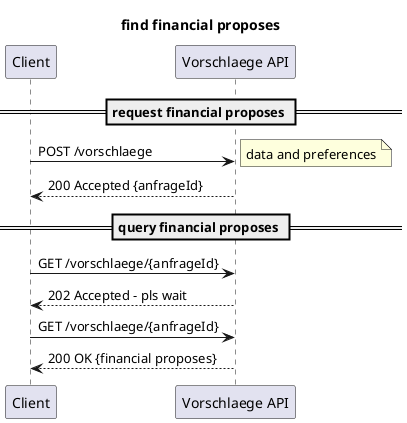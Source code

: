 @startuml
title find financial proposes

participant Client as c
participant "Vorschlaege API" as api

== request financial proposes ==
c -> api: POST /vorschlaege 
note right
   data and preferences
end note
api --> c: 200 Accepted {anfrageId}

== query financial proposes ==
c -> api: GET /vorschlaege/{anfrageId}
api --> c: 202 Accepted - pls wait
c -> api: GET /vorschlaege/{anfrageId}
api --> c: 200 OK {financial proposes}

@enduml
